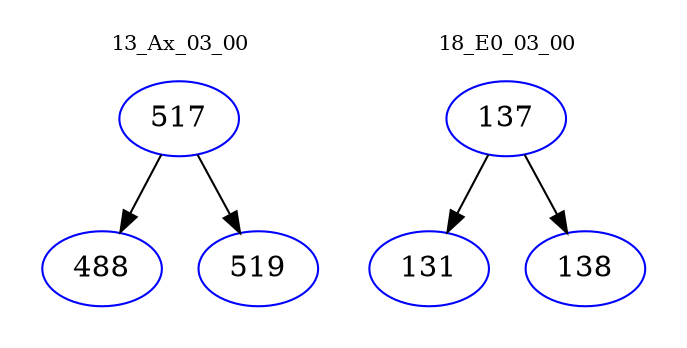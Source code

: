 digraph{
subgraph cluster_0 {
color = white
label = "13_Ax_03_00";
fontsize=10;
T0_517 [label="517", color="blue"]
T0_517 -> T0_488 [color="black"]
T0_488 [label="488", color="blue"]
T0_517 -> T0_519 [color="black"]
T0_519 [label="519", color="blue"]
}
subgraph cluster_1 {
color = white
label = "18_E0_03_00";
fontsize=10;
T1_137 [label="137", color="blue"]
T1_137 -> T1_131 [color="black"]
T1_131 [label="131", color="blue"]
T1_137 -> T1_138 [color="black"]
T1_138 [label="138", color="blue"]
}
}
